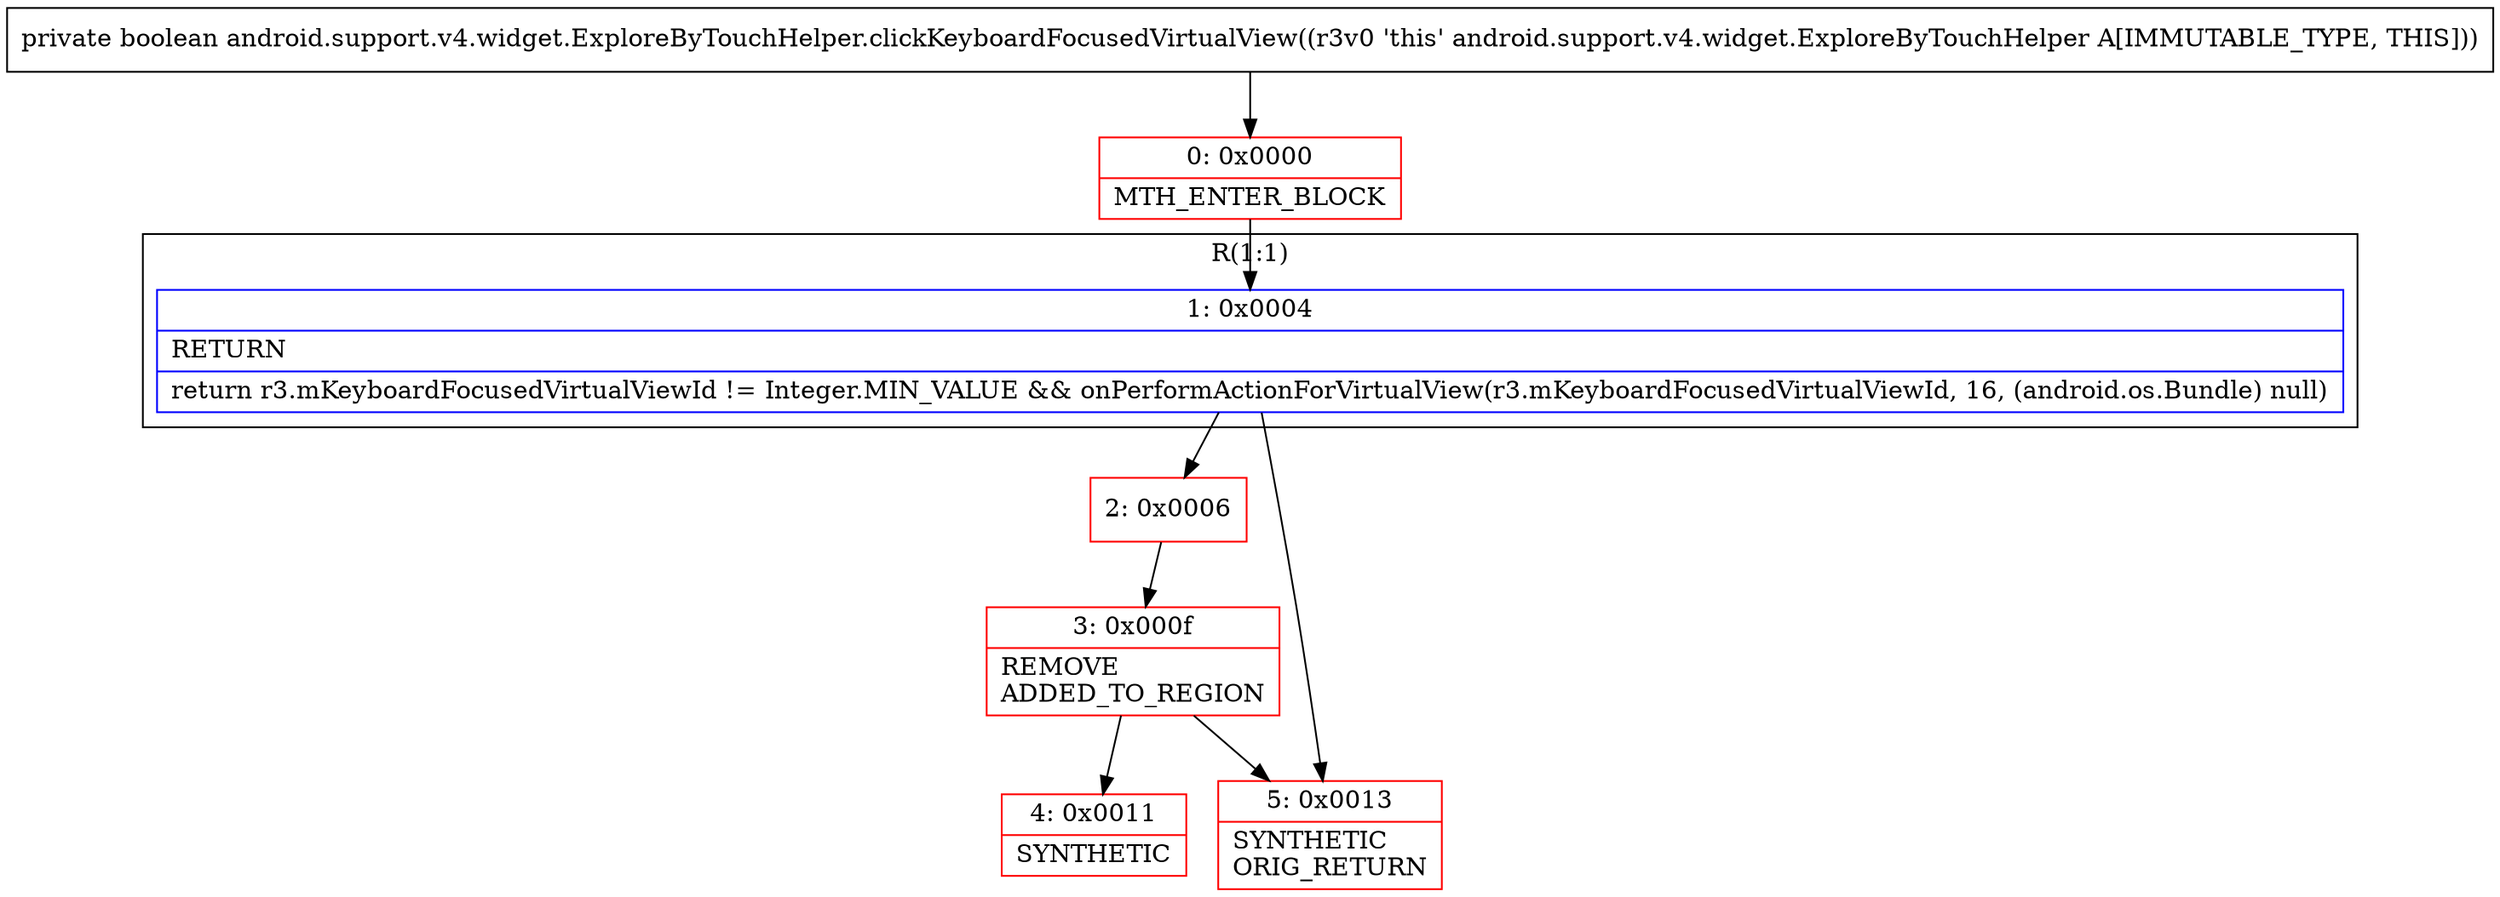 digraph "CFG forandroid.support.v4.widget.ExploreByTouchHelper.clickKeyboardFocusedVirtualView()Z" {
subgraph cluster_Region_628685185 {
label = "R(1:1)";
node [shape=record,color=blue];
Node_1 [shape=record,label="{1\:\ 0x0004|RETURN\l|return r3.mKeyboardFocusedVirtualViewId != Integer.MIN_VALUE && onPerformActionForVirtualView(r3.mKeyboardFocusedVirtualViewId, 16, (android.os.Bundle) null)\l}"];
}
Node_0 [shape=record,color=red,label="{0\:\ 0x0000|MTH_ENTER_BLOCK\l}"];
Node_2 [shape=record,color=red,label="{2\:\ 0x0006}"];
Node_3 [shape=record,color=red,label="{3\:\ 0x000f|REMOVE\lADDED_TO_REGION\l}"];
Node_4 [shape=record,color=red,label="{4\:\ 0x0011|SYNTHETIC\l}"];
Node_5 [shape=record,color=red,label="{5\:\ 0x0013|SYNTHETIC\lORIG_RETURN\l}"];
MethodNode[shape=record,label="{private boolean android.support.v4.widget.ExploreByTouchHelper.clickKeyboardFocusedVirtualView((r3v0 'this' android.support.v4.widget.ExploreByTouchHelper A[IMMUTABLE_TYPE, THIS])) }"];
MethodNode -> Node_0;
Node_1 -> Node_2;
Node_1 -> Node_5;
Node_0 -> Node_1;
Node_2 -> Node_3;
Node_3 -> Node_4;
Node_3 -> Node_5;
}

